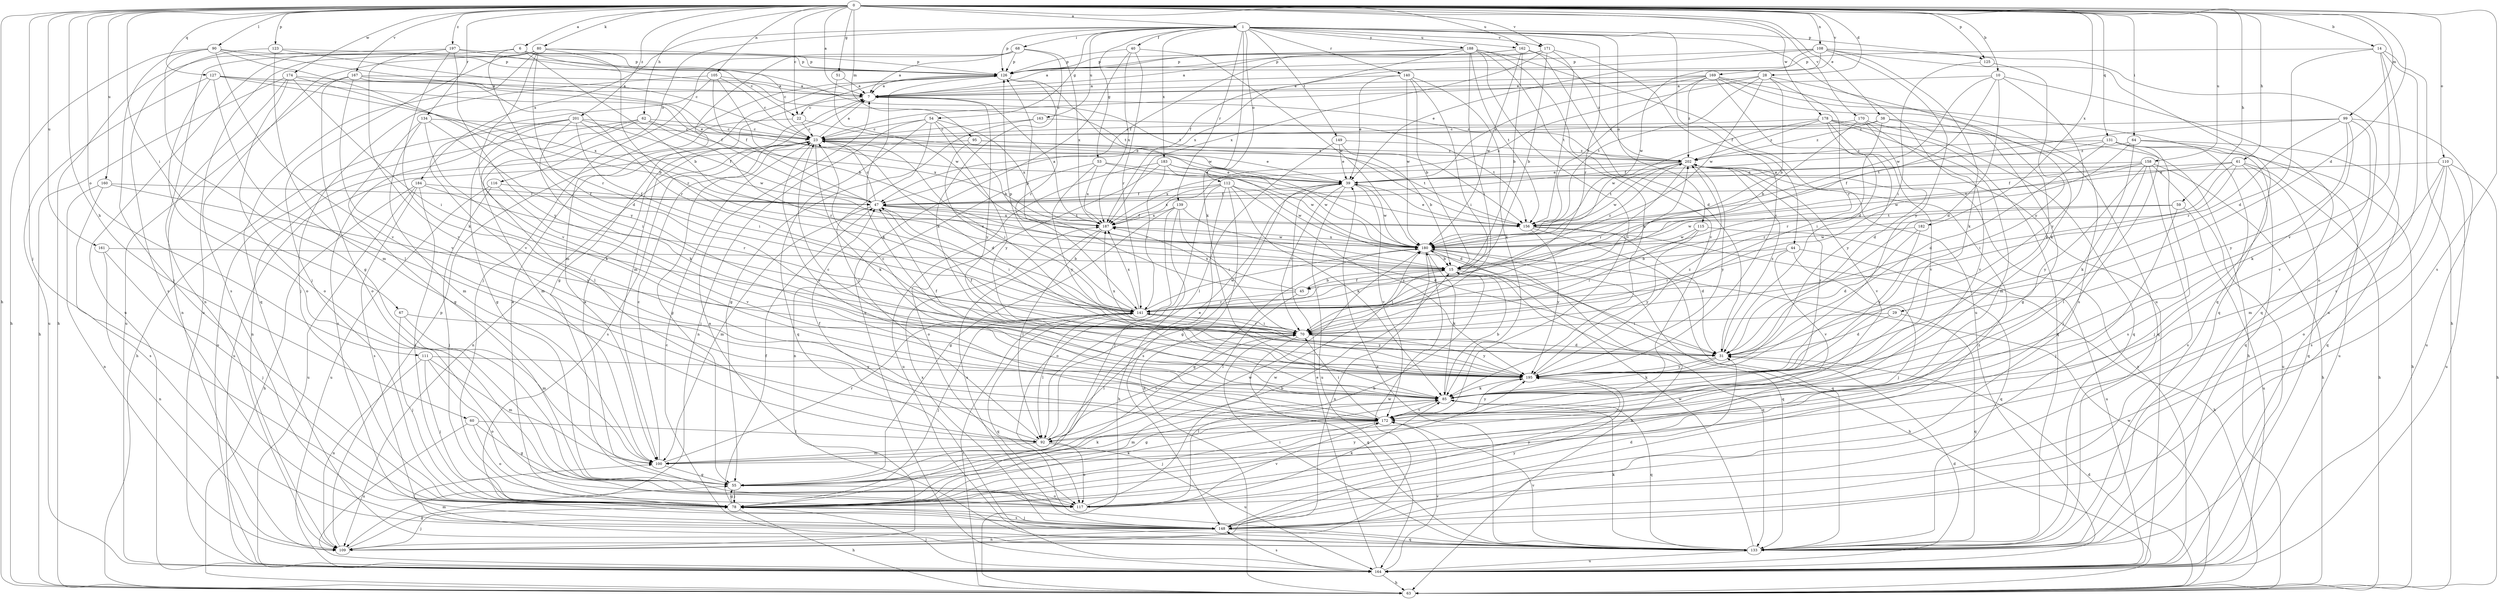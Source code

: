 strict digraph  {
0;
1;
6;
7;
10;
14;
15;
22;
23;
28;
29;
31;
38;
39;
40;
44;
45;
47;
51;
53;
54;
55;
59;
60;
61;
62;
63;
64;
67;
68;
70;
78;
80;
85;
90;
92;
95;
99;
100;
105;
108;
109;
110;
111;
112;
115;
116;
117;
123;
125;
126;
127;
131;
133;
134;
139;
140;
141;
148;
149;
156;
158;
160;
161;
162;
163;
164;
167;
169;
170;
171;
172;
174;
178;
180;
182;
183;
184;
187;
188;
195;
197;
201;
202;
0 -> 1  [label=a];
0 -> 6  [label=a];
0 -> 7  [label=a];
0 -> 10  [label=b];
0 -> 14  [label=b];
0 -> 22  [label=c];
0 -> 28  [label=d];
0 -> 29  [label=d];
0 -> 38  [label=e];
0 -> 51  [label=g];
0 -> 59  [label=h];
0 -> 60  [label=h];
0 -> 61  [label=h];
0 -> 62  [label=h];
0 -> 63  [label=h];
0 -> 64  [label=i];
0 -> 67  [label=i];
0 -> 78  [label=j];
0 -> 80  [label=k];
0 -> 90  [label=l];
0 -> 95  [label=m];
0 -> 99  [label=m];
0 -> 105  [label=n];
0 -> 108  [label=n];
0 -> 110  [label=o];
0 -> 111  [label=o];
0 -> 123  [label=p];
0 -> 125  [label=p];
0 -> 127  [label=q];
0 -> 131  [label=q];
0 -> 134  [label=r];
0 -> 148  [label=s];
0 -> 158  [label=u];
0 -> 160  [label=u];
0 -> 161  [label=u];
0 -> 162  [label=u];
0 -> 167  [label=v];
0 -> 169  [label=v];
0 -> 170  [label=v];
0 -> 171  [label=v];
0 -> 174  [label=w];
0 -> 178  [label=w];
0 -> 182  [label=x];
0 -> 197  [label=z];
0 -> 201  [label=z];
1 -> 40  [label=f];
1 -> 44  [label=f];
1 -> 53  [label=g];
1 -> 54  [label=g];
1 -> 68  [label=i];
1 -> 85  [label=k];
1 -> 112  [label=o];
1 -> 115  [label=o];
1 -> 116  [label=o];
1 -> 125  [label=p];
1 -> 126  [label=p];
1 -> 139  [label=r];
1 -> 140  [label=r];
1 -> 141  [label=r];
1 -> 149  [label=t];
1 -> 162  [label=u];
1 -> 163  [label=u];
1 -> 164  [label=u];
1 -> 171  [label=v];
1 -> 183  [label=x];
1 -> 184  [label=x];
1 -> 188  [label=y];
6 -> 15  [label=b];
6 -> 22  [label=c];
6 -> 109  [label=n];
6 -> 126  [label=p];
6 -> 156  [label=t];
6 -> 164  [label=u];
6 -> 195  [label=y];
7 -> 22  [label=c];
7 -> 195  [label=y];
7 -> 202  [label=z];
10 -> 7  [label=a];
10 -> 31  [label=d];
10 -> 45  [label=f];
10 -> 133  [label=q];
10 -> 180  [label=w];
10 -> 195  [label=y];
14 -> 31  [label=d];
14 -> 63  [label=h];
14 -> 117  [label=o];
14 -> 126  [label=p];
14 -> 148  [label=s];
14 -> 172  [label=v];
15 -> 45  [label=f];
15 -> 63  [label=h];
15 -> 70  [label=i];
15 -> 133  [label=q];
15 -> 202  [label=z];
22 -> 23  [label=c];
22 -> 39  [label=e];
22 -> 109  [label=n];
23 -> 7  [label=a];
23 -> 31  [label=d];
23 -> 55  [label=g];
23 -> 70  [label=i];
23 -> 85  [label=k];
23 -> 109  [label=n];
23 -> 148  [label=s];
23 -> 156  [label=t];
23 -> 172  [label=v];
23 -> 202  [label=z];
28 -> 7  [label=a];
28 -> 15  [label=b];
28 -> 85  [label=k];
28 -> 141  [label=r];
28 -> 156  [label=t];
28 -> 180  [label=w];
28 -> 187  [label=x];
29 -> 31  [label=d];
29 -> 70  [label=i];
29 -> 133  [label=q];
31 -> 47  [label=f];
31 -> 85  [label=k];
31 -> 187  [label=x];
31 -> 195  [label=y];
31 -> 202  [label=z];
38 -> 23  [label=c];
38 -> 55  [label=g];
38 -> 70  [label=i];
38 -> 133  [label=q];
38 -> 202  [label=z];
39 -> 47  [label=f];
39 -> 55  [label=g];
39 -> 70  [label=i];
39 -> 164  [label=u];
39 -> 172  [label=v];
39 -> 180  [label=w];
40 -> 126  [label=p];
40 -> 141  [label=r];
40 -> 164  [label=u];
40 -> 180  [label=w];
40 -> 187  [label=x];
44 -> 15  [label=b];
44 -> 78  [label=j];
44 -> 133  [label=q];
44 -> 141  [label=r];
44 -> 172  [label=v];
45 -> 15  [label=b];
45 -> 92  [label=l];
45 -> 126  [label=p];
45 -> 141  [label=r];
45 -> 187  [label=x];
47 -> 23  [label=c];
47 -> 70  [label=i];
47 -> 100  [label=m];
47 -> 156  [label=t];
47 -> 187  [label=x];
51 -> 7  [label=a];
51 -> 180  [label=w];
53 -> 39  [label=e];
53 -> 109  [label=n];
53 -> 180  [label=w];
53 -> 187  [label=x];
53 -> 195  [label=y];
54 -> 15  [label=b];
54 -> 23  [label=c];
54 -> 92  [label=l];
54 -> 109  [label=n];
54 -> 133  [label=q];
54 -> 187  [label=x];
54 -> 195  [label=y];
55 -> 78  [label=j];
55 -> 85  [label=k];
55 -> 117  [label=o];
59 -> 78  [label=j];
59 -> 156  [label=t];
59 -> 164  [label=u];
59 -> 180  [label=w];
60 -> 55  [label=g];
60 -> 92  [label=l];
60 -> 117  [label=o];
60 -> 164  [label=u];
61 -> 39  [label=e];
61 -> 63  [label=h];
61 -> 70  [label=i];
61 -> 78  [label=j];
61 -> 133  [label=q];
61 -> 141  [label=r];
61 -> 156  [label=t];
62 -> 23  [label=c];
62 -> 92  [label=l];
62 -> 100  [label=m];
62 -> 141  [label=r];
62 -> 164  [label=u];
62 -> 187  [label=x];
63 -> 31  [label=d];
63 -> 141  [label=r];
63 -> 180  [label=w];
64 -> 85  [label=k];
64 -> 133  [label=q];
64 -> 141  [label=r];
64 -> 164  [label=u];
64 -> 202  [label=z];
67 -> 70  [label=i];
67 -> 78  [label=j];
67 -> 100  [label=m];
68 -> 7  [label=a];
68 -> 78  [label=j];
68 -> 85  [label=k];
68 -> 100  [label=m];
68 -> 126  [label=p];
68 -> 187  [label=x];
70 -> 31  [label=d];
70 -> 92  [label=l];
70 -> 133  [label=q];
70 -> 141  [label=r];
70 -> 195  [label=y];
78 -> 7  [label=a];
78 -> 15  [label=b];
78 -> 47  [label=f];
78 -> 55  [label=g];
78 -> 63  [label=h];
78 -> 85  [label=k];
78 -> 148  [label=s];
78 -> 180  [label=w];
78 -> 195  [label=y];
80 -> 23  [label=c];
80 -> 31  [label=d];
80 -> 78  [label=j];
80 -> 126  [label=p];
80 -> 133  [label=q];
80 -> 141  [label=r];
80 -> 148  [label=s];
80 -> 164  [label=u];
80 -> 172  [label=v];
85 -> 15  [label=b];
85 -> 23  [label=c];
85 -> 55  [label=g];
85 -> 133  [label=q];
85 -> 172  [label=v];
85 -> 202  [label=z];
90 -> 55  [label=g];
90 -> 63  [label=h];
90 -> 78  [label=j];
90 -> 126  [label=p];
90 -> 141  [label=r];
90 -> 156  [label=t];
90 -> 172  [label=v];
92 -> 39  [label=e];
92 -> 47  [label=f];
92 -> 70  [label=i];
92 -> 100  [label=m];
92 -> 117  [label=o];
92 -> 164  [label=u];
95 -> 39  [label=e];
95 -> 141  [label=r];
95 -> 164  [label=u];
95 -> 202  [label=z];
99 -> 23  [label=c];
99 -> 85  [label=k];
99 -> 141  [label=r];
99 -> 156  [label=t];
99 -> 164  [label=u];
99 -> 172  [label=v];
99 -> 195  [label=y];
100 -> 23  [label=c];
100 -> 55  [label=g];
100 -> 141  [label=r];
105 -> 7  [label=a];
105 -> 15  [label=b];
105 -> 23  [label=c];
105 -> 47  [label=f];
105 -> 78  [label=j];
105 -> 172  [label=v];
108 -> 39  [label=e];
108 -> 47  [label=f];
108 -> 85  [label=k];
108 -> 126  [label=p];
108 -> 133  [label=q];
108 -> 164  [label=u];
108 -> 180  [label=w];
108 -> 195  [label=y];
109 -> 55  [label=g];
109 -> 78  [label=j];
109 -> 126  [label=p];
109 -> 180  [label=w];
110 -> 39  [label=e];
110 -> 63  [label=h];
110 -> 100  [label=m];
110 -> 117  [label=o];
110 -> 148  [label=s];
110 -> 164  [label=u];
111 -> 78  [label=j];
111 -> 100  [label=m];
111 -> 109  [label=n];
111 -> 117  [label=o];
111 -> 195  [label=y];
112 -> 47  [label=f];
112 -> 63  [label=h];
112 -> 78  [label=j];
112 -> 85  [label=k];
112 -> 148  [label=s];
112 -> 180  [label=w];
112 -> 187  [label=x];
112 -> 195  [label=y];
115 -> 70  [label=i];
115 -> 164  [label=u];
115 -> 180  [label=w];
115 -> 195  [label=y];
116 -> 47  [label=f];
116 -> 78  [label=j];
116 -> 164  [label=u];
116 -> 172  [label=v];
117 -> 7  [label=a];
117 -> 15  [label=b];
117 -> 85  [label=k];
117 -> 172  [label=v];
117 -> 180  [label=w];
117 -> 195  [label=y];
123 -> 23  [label=c];
123 -> 100  [label=m];
123 -> 126  [label=p];
123 -> 148  [label=s];
125 -> 70  [label=i];
125 -> 195  [label=y];
126 -> 7  [label=a];
126 -> 55  [label=g];
126 -> 85  [label=k];
126 -> 100  [label=m];
126 -> 141  [label=r];
126 -> 180  [label=w];
127 -> 7  [label=a];
127 -> 47  [label=f];
127 -> 92  [label=l];
127 -> 117  [label=o];
127 -> 164  [label=u];
127 -> 187  [label=x];
131 -> 31  [label=d];
131 -> 47  [label=f];
131 -> 63  [label=h];
131 -> 78  [label=j];
131 -> 133  [label=q];
131 -> 148  [label=s];
131 -> 202  [label=z];
133 -> 7  [label=a];
133 -> 23  [label=c];
133 -> 39  [label=e];
133 -> 70  [label=i];
133 -> 85  [label=k];
133 -> 100  [label=m];
133 -> 164  [label=u];
133 -> 172  [label=v];
133 -> 180  [label=w];
134 -> 23  [label=c];
134 -> 55  [label=g];
134 -> 70  [label=i];
134 -> 85  [label=k];
134 -> 100  [label=m];
139 -> 31  [label=d];
139 -> 55  [label=g];
139 -> 63  [label=h];
139 -> 70  [label=i];
139 -> 117  [label=o];
139 -> 187  [label=x];
140 -> 7  [label=a];
140 -> 15  [label=b];
140 -> 39  [label=e];
140 -> 70  [label=i];
140 -> 85  [label=k];
140 -> 180  [label=w];
141 -> 70  [label=i];
141 -> 78  [label=j];
141 -> 92  [label=l];
141 -> 126  [label=p];
141 -> 133  [label=q];
141 -> 180  [label=w];
141 -> 187  [label=x];
141 -> 195  [label=y];
141 -> 202  [label=z];
148 -> 31  [label=d];
148 -> 78  [label=j];
148 -> 109  [label=n];
148 -> 133  [label=q];
148 -> 187  [label=x];
148 -> 195  [label=y];
148 -> 202  [label=z];
149 -> 15  [label=b];
149 -> 39  [label=e];
149 -> 92  [label=l];
149 -> 202  [label=z];
156 -> 31  [label=d];
156 -> 39  [label=e];
156 -> 47  [label=f];
156 -> 63  [label=h];
156 -> 133  [label=q];
156 -> 195  [label=y];
158 -> 39  [label=e];
158 -> 47  [label=f];
158 -> 63  [label=h];
158 -> 92  [label=l];
158 -> 148  [label=s];
158 -> 164  [label=u];
158 -> 180  [label=w];
158 -> 195  [label=y];
160 -> 47  [label=f];
160 -> 109  [label=n];
160 -> 148  [label=s];
160 -> 195  [label=y];
161 -> 15  [label=b];
161 -> 78  [label=j];
161 -> 109  [label=n];
162 -> 7  [label=a];
162 -> 15  [label=b];
162 -> 126  [label=p];
162 -> 172  [label=v];
162 -> 180  [label=w];
162 -> 202  [label=z];
163 -> 23  [label=c];
163 -> 55  [label=g];
163 -> 156  [label=t];
164 -> 31  [label=d];
164 -> 39  [label=e];
164 -> 63  [label=h];
164 -> 78  [label=j];
164 -> 148  [label=s];
164 -> 172  [label=v];
164 -> 202  [label=z];
167 -> 7  [label=a];
167 -> 39  [label=e];
167 -> 117  [label=o];
167 -> 141  [label=r];
167 -> 164  [label=u];
167 -> 172  [label=v];
169 -> 7  [label=a];
169 -> 23  [label=c];
169 -> 31  [label=d];
169 -> 39  [label=e];
169 -> 85  [label=k];
169 -> 133  [label=q];
169 -> 148  [label=s];
169 -> 156  [label=t];
169 -> 202  [label=z];
170 -> 15  [label=b];
170 -> 23  [label=c];
170 -> 31  [label=d];
170 -> 133  [label=q];
170 -> 172  [label=v];
171 -> 15  [label=b];
171 -> 47  [label=f];
171 -> 126  [label=p];
171 -> 156  [label=t];
171 -> 187  [label=x];
171 -> 195  [label=y];
172 -> 70  [label=i];
172 -> 78  [label=j];
172 -> 92  [label=l];
172 -> 100  [label=m];
172 -> 195  [label=y];
174 -> 7  [label=a];
174 -> 15  [label=b];
174 -> 63  [label=h];
174 -> 70  [label=i];
174 -> 109  [label=n];
174 -> 117  [label=o];
178 -> 23  [label=c];
178 -> 63  [label=h];
178 -> 100  [label=m];
178 -> 133  [label=q];
178 -> 172  [label=v];
178 -> 180  [label=w];
178 -> 195  [label=y];
178 -> 202  [label=z];
180 -> 15  [label=b];
180 -> 55  [label=g];
180 -> 63  [label=h];
180 -> 85  [label=k];
180 -> 109  [label=n];
180 -> 133  [label=q];
180 -> 187  [label=x];
182 -> 31  [label=d];
182 -> 180  [label=w];
182 -> 195  [label=y];
183 -> 31  [label=d];
183 -> 39  [label=e];
183 -> 117  [label=o];
183 -> 141  [label=r];
183 -> 164  [label=u];
183 -> 180  [label=w];
184 -> 47  [label=f];
184 -> 63  [label=h];
184 -> 78  [label=j];
184 -> 141  [label=r];
184 -> 148  [label=s];
184 -> 164  [label=u];
187 -> 7  [label=a];
187 -> 92  [label=l];
187 -> 148  [label=s];
187 -> 180  [label=w];
188 -> 7  [label=a];
188 -> 31  [label=d];
188 -> 70  [label=i];
188 -> 85  [label=k];
188 -> 126  [label=p];
188 -> 156  [label=t];
188 -> 164  [label=u];
188 -> 172  [label=v];
188 -> 187  [label=x];
195 -> 23  [label=c];
195 -> 47  [label=f];
195 -> 85  [label=k];
195 -> 202  [label=z];
197 -> 63  [label=h];
197 -> 85  [label=k];
197 -> 126  [label=p];
197 -> 156  [label=t];
197 -> 172  [label=v];
197 -> 195  [label=y];
201 -> 23  [label=c];
201 -> 47  [label=f];
201 -> 55  [label=g];
201 -> 63  [label=h];
201 -> 70  [label=i];
201 -> 85  [label=k];
201 -> 148  [label=s];
201 -> 180  [label=w];
202 -> 39  [label=e];
202 -> 141  [label=r];
202 -> 156  [label=t];
202 -> 172  [label=v];
202 -> 180  [label=w];
202 -> 187  [label=x];
202 -> 195  [label=y];
}
